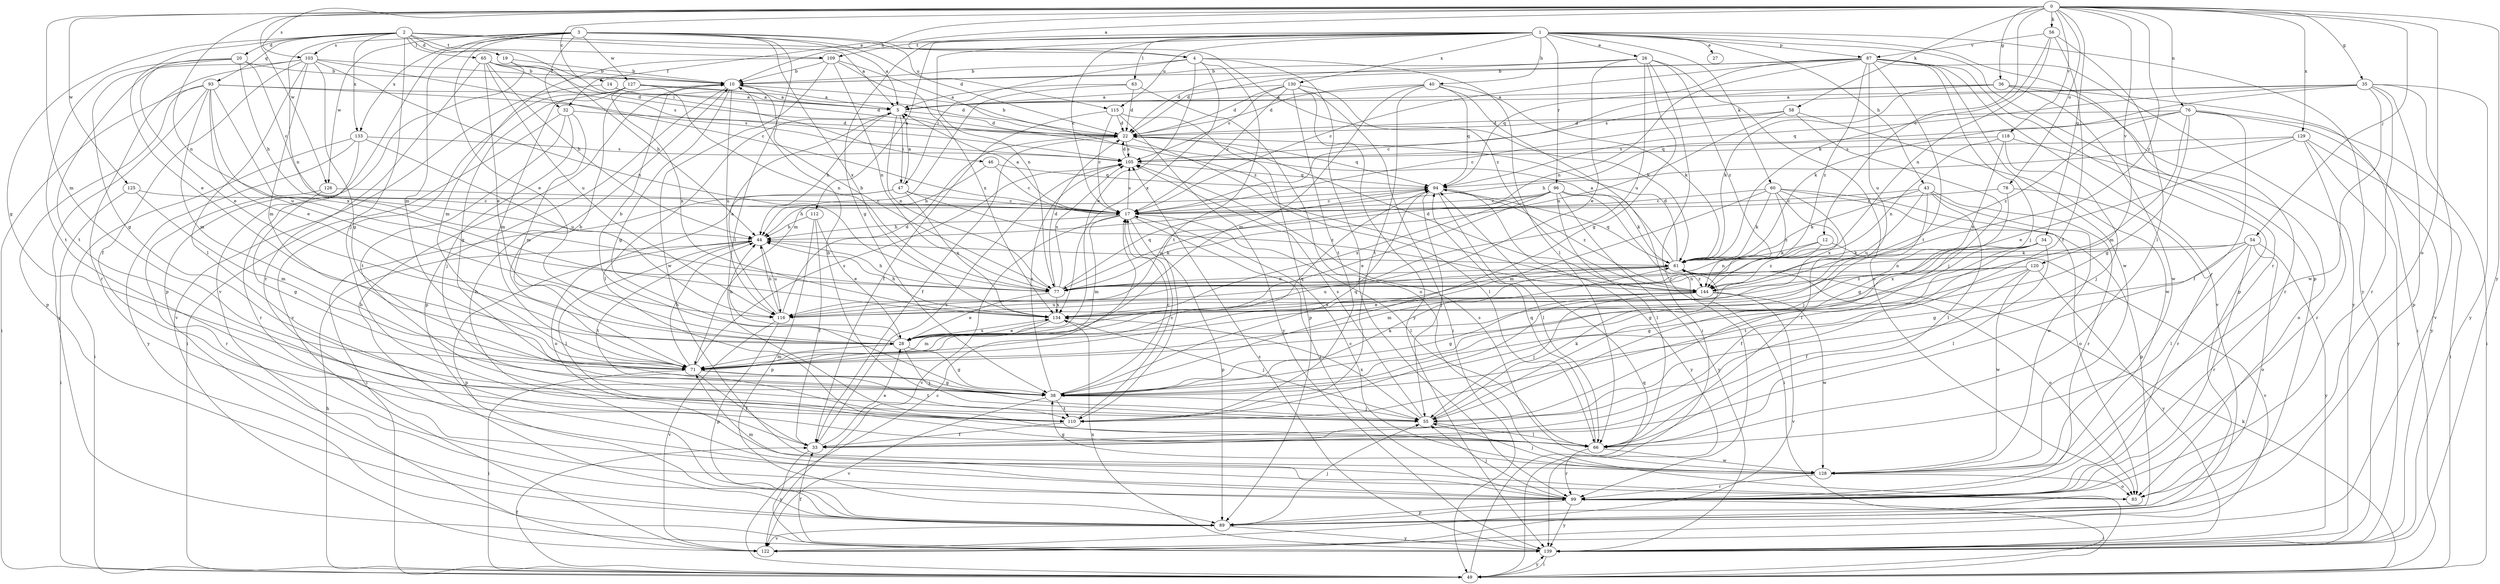 strict digraph  {
0;
1;
2;
3;
4;
5;
10;
12;
14;
17;
19;
20;
22;
26;
27;
28;
32;
33;
34;
35;
36;
38;
40;
43;
44;
46;
47;
49;
54;
55;
56;
58;
60;
61;
63;
65;
66;
71;
76;
77;
78;
83;
87;
89;
93;
94;
96;
99;
103;
105;
109;
110;
112;
115;
116;
118;
120;
122;
125;
126;
127;
128;
129;
130;
133;
134;
139;
144;
0 -> 4  [label=a];
0 -> 10  [label=b];
0 -> 12  [label=c];
0 -> 14  [label=c];
0 -> 34  [label=g];
0 -> 35  [label=g];
0 -> 36  [label=g];
0 -> 54  [label=j];
0 -> 56  [label=k];
0 -> 58  [label=k];
0 -> 71  [label=m];
0 -> 76  [label=n];
0 -> 77  [label=n];
0 -> 78  [label=o];
0 -> 83  [label=o];
0 -> 103  [label=s];
0 -> 118  [label=v];
0 -> 120  [label=v];
0 -> 125  [label=w];
0 -> 126  [label=w];
0 -> 129  [label=x];
0 -> 139  [label=y];
0 -> 144  [label=z];
1 -> 17  [label=c];
1 -> 26  [label=e];
1 -> 27  [label=e];
1 -> 32  [label=f];
1 -> 38  [label=g];
1 -> 40  [label=h];
1 -> 43  [label=h];
1 -> 60  [label=k];
1 -> 63  [label=l];
1 -> 77  [label=n];
1 -> 87  [label=p];
1 -> 89  [label=p];
1 -> 96  [label=r];
1 -> 99  [label=r];
1 -> 109  [label=t];
1 -> 112  [label=u];
1 -> 115  [label=u];
1 -> 130  [label=x];
1 -> 139  [label=y];
2 -> 4  [label=a];
2 -> 5  [label=a];
2 -> 19  [label=d];
2 -> 20  [label=d];
2 -> 28  [label=e];
2 -> 38  [label=g];
2 -> 46  [label=i];
2 -> 55  [label=j];
2 -> 65  [label=l];
2 -> 77  [label=n];
2 -> 93  [label=q];
2 -> 109  [label=t];
2 -> 133  [label=x];
3 -> 5  [label=a];
3 -> 22  [label=d];
3 -> 28  [label=e];
3 -> 32  [label=f];
3 -> 66  [label=l];
3 -> 71  [label=m];
3 -> 103  [label=s];
3 -> 115  [label=u];
3 -> 122  [label=v];
3 -> 126  [label=w];
3 -> 127  [label=w];
3 -> 133  [label=x];
3 -> 134  [label=x];
3 -> 144  [label=z];
4 -> 10  [label=b];
4 -> 28  [label=e];
4 -> 47  [label=i];
4 -> 66  [label=l];
4 -> 99  [label=r];
4 -> 110  [label=t];
4 -> 134  [label=x];
5 -> 22  [label=d];
5 -> 44  [label=h];
5 -> 47  [label=i];
5 -> 66  [label=l];
5 -> 77  [label=n];
10 -> 5  [label=a];
10 -> 38  [label=g];
10 -> 89  [label=p];
10 -> 116  [label=u];
12 -> 61  [label=k];
12 -> 77  [label=n];
12 -> 122  [label=v];
12 -> 144  [label=z];
14 -> 5  [label=a];
14 -> 22  [label=d];
14 -> 122  [label=v];
17 -> 5  [label=a];
17 -> 44  [label=h];
17 -> 66  [label=l];
17 -> 71  [label=m];
17 -> 89  [label=p];
17 -> 99  [label=r];
17 -> 105  [label=s];
17 -> 122  [label=v];
19 -> 10  [label=b];
19 -> 44  [label=h];
19 -> 89  [label=p];
20 -> 10  [label=b];
20 -> 17  [label=c];
20 -> 28  [label=e];
20 -> 38  [label=g];
20 -> 44  [label=h];
20 -> 110  [label=t];
22 -> 10  [label=b];
22 -> 33  [label=f];
22 -> 66  [label=l];
22 -> 94  [label=q];
22 -> 105  [label=s];
26 -> 10  [label=b];
26 -> 22  [label=d];
26 -> 28  [label=e];
26 -> 38  [label=g];
26 -> 83  [label=o];
26 -> 99  [label=r];
26 -> 116  [label=u];
26 -> 144  [label=z];
28 -> 10  [label=b];
28 -> 38  [label=g];
28 -> 44  [label=h];
28 -> 55  [label=j];
28 -> 71  [label=m];
28 -> 134  [label=x];
32 -> 22  [label=d];
32 -> 49  [label=i];
32 -> 55  [label=j];
32 -> 71  [label=m];
32 -> 110  [label=t];
33 -> 28  [label=e];
33 -> 105  [label=s];
33 -> 139  [label=y];
34 -> 33  [label=f];
34 -> 38  [label=g];
34 -> 61  [label=k];
34 -> 66  [label=l];
34 -> 110  [label=t];
34 -> 134  [label=x];
35 -> 5  [label=a];
35 -> 61  [label=k];
35 -> 89  [label=p];
35 -> 94  [label=q];
35 -> 99  [label=r];
35 -> 105  [label=s];
35 -> 122  [label=v];
35 -> 128  [label=w];
35 -> 139  [label=y];
36 -> 5  [label=a];
36 -> 17  [label=c];
36 -> 49  [label=i];
36 -> 61  [label=k];
36 -> 99  [label=r];
36 -> 128  [label=w];
38 -> 17  [label=c];
38 -> 55  [label=j];
38 -> 61  [label=k];
38 -> 94  [label=q];
38 -> 105  [label=s];
38 -> 110  [label=t];
38 -> 122  [label=v];
40 -> 5  [label=a];
40 -> 22  [label=d];
40 -> 49  [label=i];
40 -> 61  [label=k];
40 -> 71  [label=m];
40 -> 94  [label=q];
40 -> 110  [label=t];
43 -> 17  [label=c];
43 -> 55  [label=j];
43 -> 61  [label=k];
43 -> 66  [label=l];
43 -> 99  [label=r];
43 -> 116  [label=u];
43 -> 128  [label=w];
44 -> 61  [label=k];
44 -> 66  [label=l];
44 -> 89  [label=p];
44 -> 110  [label=t];
44 -> 116  [label=u];
46 -> 17  [label=c];
46 -> 44  [label=h];
46 -> 94  [label=q];
47 -> 5  [label=a];
47 -> 17  [label=c];
47 -> 49  [label=i];
47 -> 83  [label=o];
47 -> 134  [label=x];
47 -> 144  [label=z];
49 -> 17  [label=c];
49 -> 33  [label=f];
49 -> 44  [label=h];
49 -> 61  [label=k];
49 -> 94  [label=q];
49 -> 139  [label=y];
54 -> 38  [label=g];
54 -> 61  [label=k];
54 -> 66  [label=l];
54 -> 77  [label=n];
54 -> 83  [label=o];
54 -> 99  [label=r];
54 -> 139  [label=y];
55 -> 10  [label=b];
55 -> 61  [label=k];
55 -> 66  [label=l];
55 -> 105  [label=s];
55 -> 134  [label=x];
56 -> 33  [label=f];
56 -> 61  [label=k];
56 -> 66  [label=l];
56 -> 77  [label=n];
56 -> 87  [label=v];
58 -> 17  [label=c];
58 -> 22  [label=d];
58 -> 55  [label=j];
58 -> 77  [label=n];
58 -> 128  [label=w];
60 -> 17  [label=c];
60 -> 61  [label=k];
60 -> 66  [label=l];
60 -> 71  [label=m];
60 -> 83  [label=o];
60 -> 89  [label=p];
60 -> 134  [label=x];
60 -> 144  [label=z];
61 -> 5  [label=a];
61 -> 22  [label=d];
61 -> 28  [label=e];
61 -> 71  [label=m];
61 -> 77  [label=n];
61 -> 83  [label=o];
61 -> 94  [label=q];
61 -> 116  [label=u];
61 -> 144  [label=z];
63 -> 5  [label=a];
63 -> 22  [label=d];
63 -> 71  [label=m];
63 -> 83  [label=o];
65 -> 10  [label=b];
65 -> 22  [label=d];
65 -> 28  [label=e];
65 -> 44  [label=h];
65 -> 99  [label=r];
65 -> 105  [label=s];
65 -> 116  [label=u];
66 -> 94  [label=q];
66 -> 99  [label=r];
66 -> 128  [label=w];
71 -> 10  [label=b];
71 -> 33  [label=f];
71 -> 38  [label=g];
71 -> 44  [label=h];
71 -> 49  [label=i];
71 -> 94  [label=q];
71 -> 105  [label=s];
71 -> 110  [label=t];
76 -> 22  [label=d];
76 -> 33  [label=f];
76 -> 38  [label=g];
76 -> 49  [label=i];
76 -> 71  [label=m];
76 -> 94  [label=q];
76 -> 139  [label=y];
76 -> 144  [label=z];
77 -> 10  [label=b];
77 -> 22  [label=d];
77 -> 28  [label=e];
77 -> 44  [label=h];
77 -> 94  [label=q];
77 -> 105  [label=s];
77 -> 134  [label=x];
78 -> 17  [label=c];
78 -> 38  [label=g];
78 -> 99  [label=r];
83 -> 10  [label=b];
87 -> 10  [label=b];
87 -> 17  [label=c];
87 -> 22  [label=d];
87 -> 55  [label=j];
87 -> 77  [label=n];
87 -> 89  [label=p];
87 -> 94  [label=q];
87 -> 110  [label=t];
87 -> 116  [label=u];
87 -> 122  [label=v];
87 -> 128  [label=w];
87 -> 139  [label=y];
87 -> 144  [label=z];
89 -> 10  [label=b];
89 -> 55  [label=j];
89 -> 122  [label=v];
89 -> 139  [label=y];
93 -> 5  [label=a];
93 -> 28  [label=e];
93 -> 49  [label=i];
93 -> 71  [label=m];
93 -> 89  [label=p];
93 -> 105  [label=s];
93 -> 116  [label=u];
93 -> 134  [label=x];
93 -> 139  [label=y];
94 -> 17  [label=c];
94 -> 44  [label=h];
94 -> 55  [label=j];
94 -> 66  [label=l];
94 -> 139  [label=y];
94 -> 144  [label=z];
96 -> 17  [label=c];
96 -> 28  [label=e];
96 -> 49  [label=i];
96 -> 61  [label=k];
96 -> 66  [label=l];
96 -> 116  [label=u];
96 -> 134  [label=x];
96 -> 139  [label=y];
99 -> 49  [label=i];
99 -> 55  [label=j];
99 -> 71  [label=m];
99 -> 89  [label=p];
99 -> 139  [label=y];
103 -> 10  [label=b];
103 -> 17  [label=c];
103 -> 33  [label=f];
103 -> 38  [label=g];
103 -> 66  [label=l];
103 -> 71  [label=m];
103 -> 77  [label=n];
103 -> 99  [label=r];
103 -> 110  [label=t];
105 -> 22  [label=d];
105 -> 94  [label=q];
109 -> 10  [label=b];
109 -> 71  [label=m];
109 -> 77  [label=n];
109 -> 128  [label=w];
109 -> 134  [label=x];
109 -> 144  [label=z];
110 -> 17  [label=c];
110 -> 33  [label=f];
112 -> 28  [label=e];
112 -> 33  [label=f];
112 -> 44  [label=h];
112 -> 89  [label=p];
115 -> 17  [label=c];
115 -> 22  [label=d];
115 -> 33  [label=f];
115 -> 89  [label=p];
115 -> 139  [label=y];
116 -> 5  [label=a];
116 -> 22  [label=d];
116 -> 44  [label=h];
116 -> 89  [label=p];
116 -> 122  [label=v];
118 -> 55  [label=j];
118 -> 77  [label=n];
118 -> 83  [label=o];
118 -> 105  [label=s];
118 -> 134  [label=x];
120 -> 33  [label=f];
120 -> 38  [label=g];
120 -> 77  [label=n];
120 -> 128  [label=w];
120 -> 139  [label=y];
120 -> 144  [label=z];
125 -> 17  [label=c];
125 -> 49  [label=i];
125 -> 71  [label=m];
126 -> 17  [label=c];
126 -> 38  [label=g];
126 -> 99  [label=r];
127 -> 5  [label=a];
127 -> 22  [label=d];
127 -> 38  [label=g];
127 -> 71  [label=m];
127 -> 77  [label=n];
127 -> 122  [label=v];
127 -> 134  [label=x];
128 -> 17  [label=c];
128 -> 38  [label=g];
128 -> 55  [label=j];
128 -> 83  [label=o];
128 -> 99  [label=r];
128 -> 105  [label=s];
129 -> 28  [label=e];
129 -> 44  [label=h];
129 -> 49  [label=i];
129 -> 99  [label=r];
129 -> 105  [label=s];
129 -> 139  [label=y];
130 -> 5  [label=a];
130 -> 17  [label=c];
130 -> 22  [label=d];
130 -> 49  [label=i];
130 -> 61  [label=k];
130 -> 105  [label=s];
130 -> 110  [label=t];
130 -> 139  [label=y];
133 -> 49  [label=i];
133 -> 99  [label=r];
133 -> 105  [label=s];
133 -> 116  [label=u];
133 -> 139  [label=y];
134 -> 28  [label=e];
134 -> 44  [label=h];
134 -> 55  [label=j];
134 -> 71  [label=m];
139 -> 33  [label=f];
139 -> 49  [label=i];
139 -> 105  [label=s];
139 -> 134  [label=x];
144 -> 22  [label=d];
144 -> 38  [label=g];
144 -> 55  [label=j];
144 -> 116  [label=u];
144 -> 122  [label=v];
144 -> 128  [label=w];
144 -> 134  [label=x];
}
